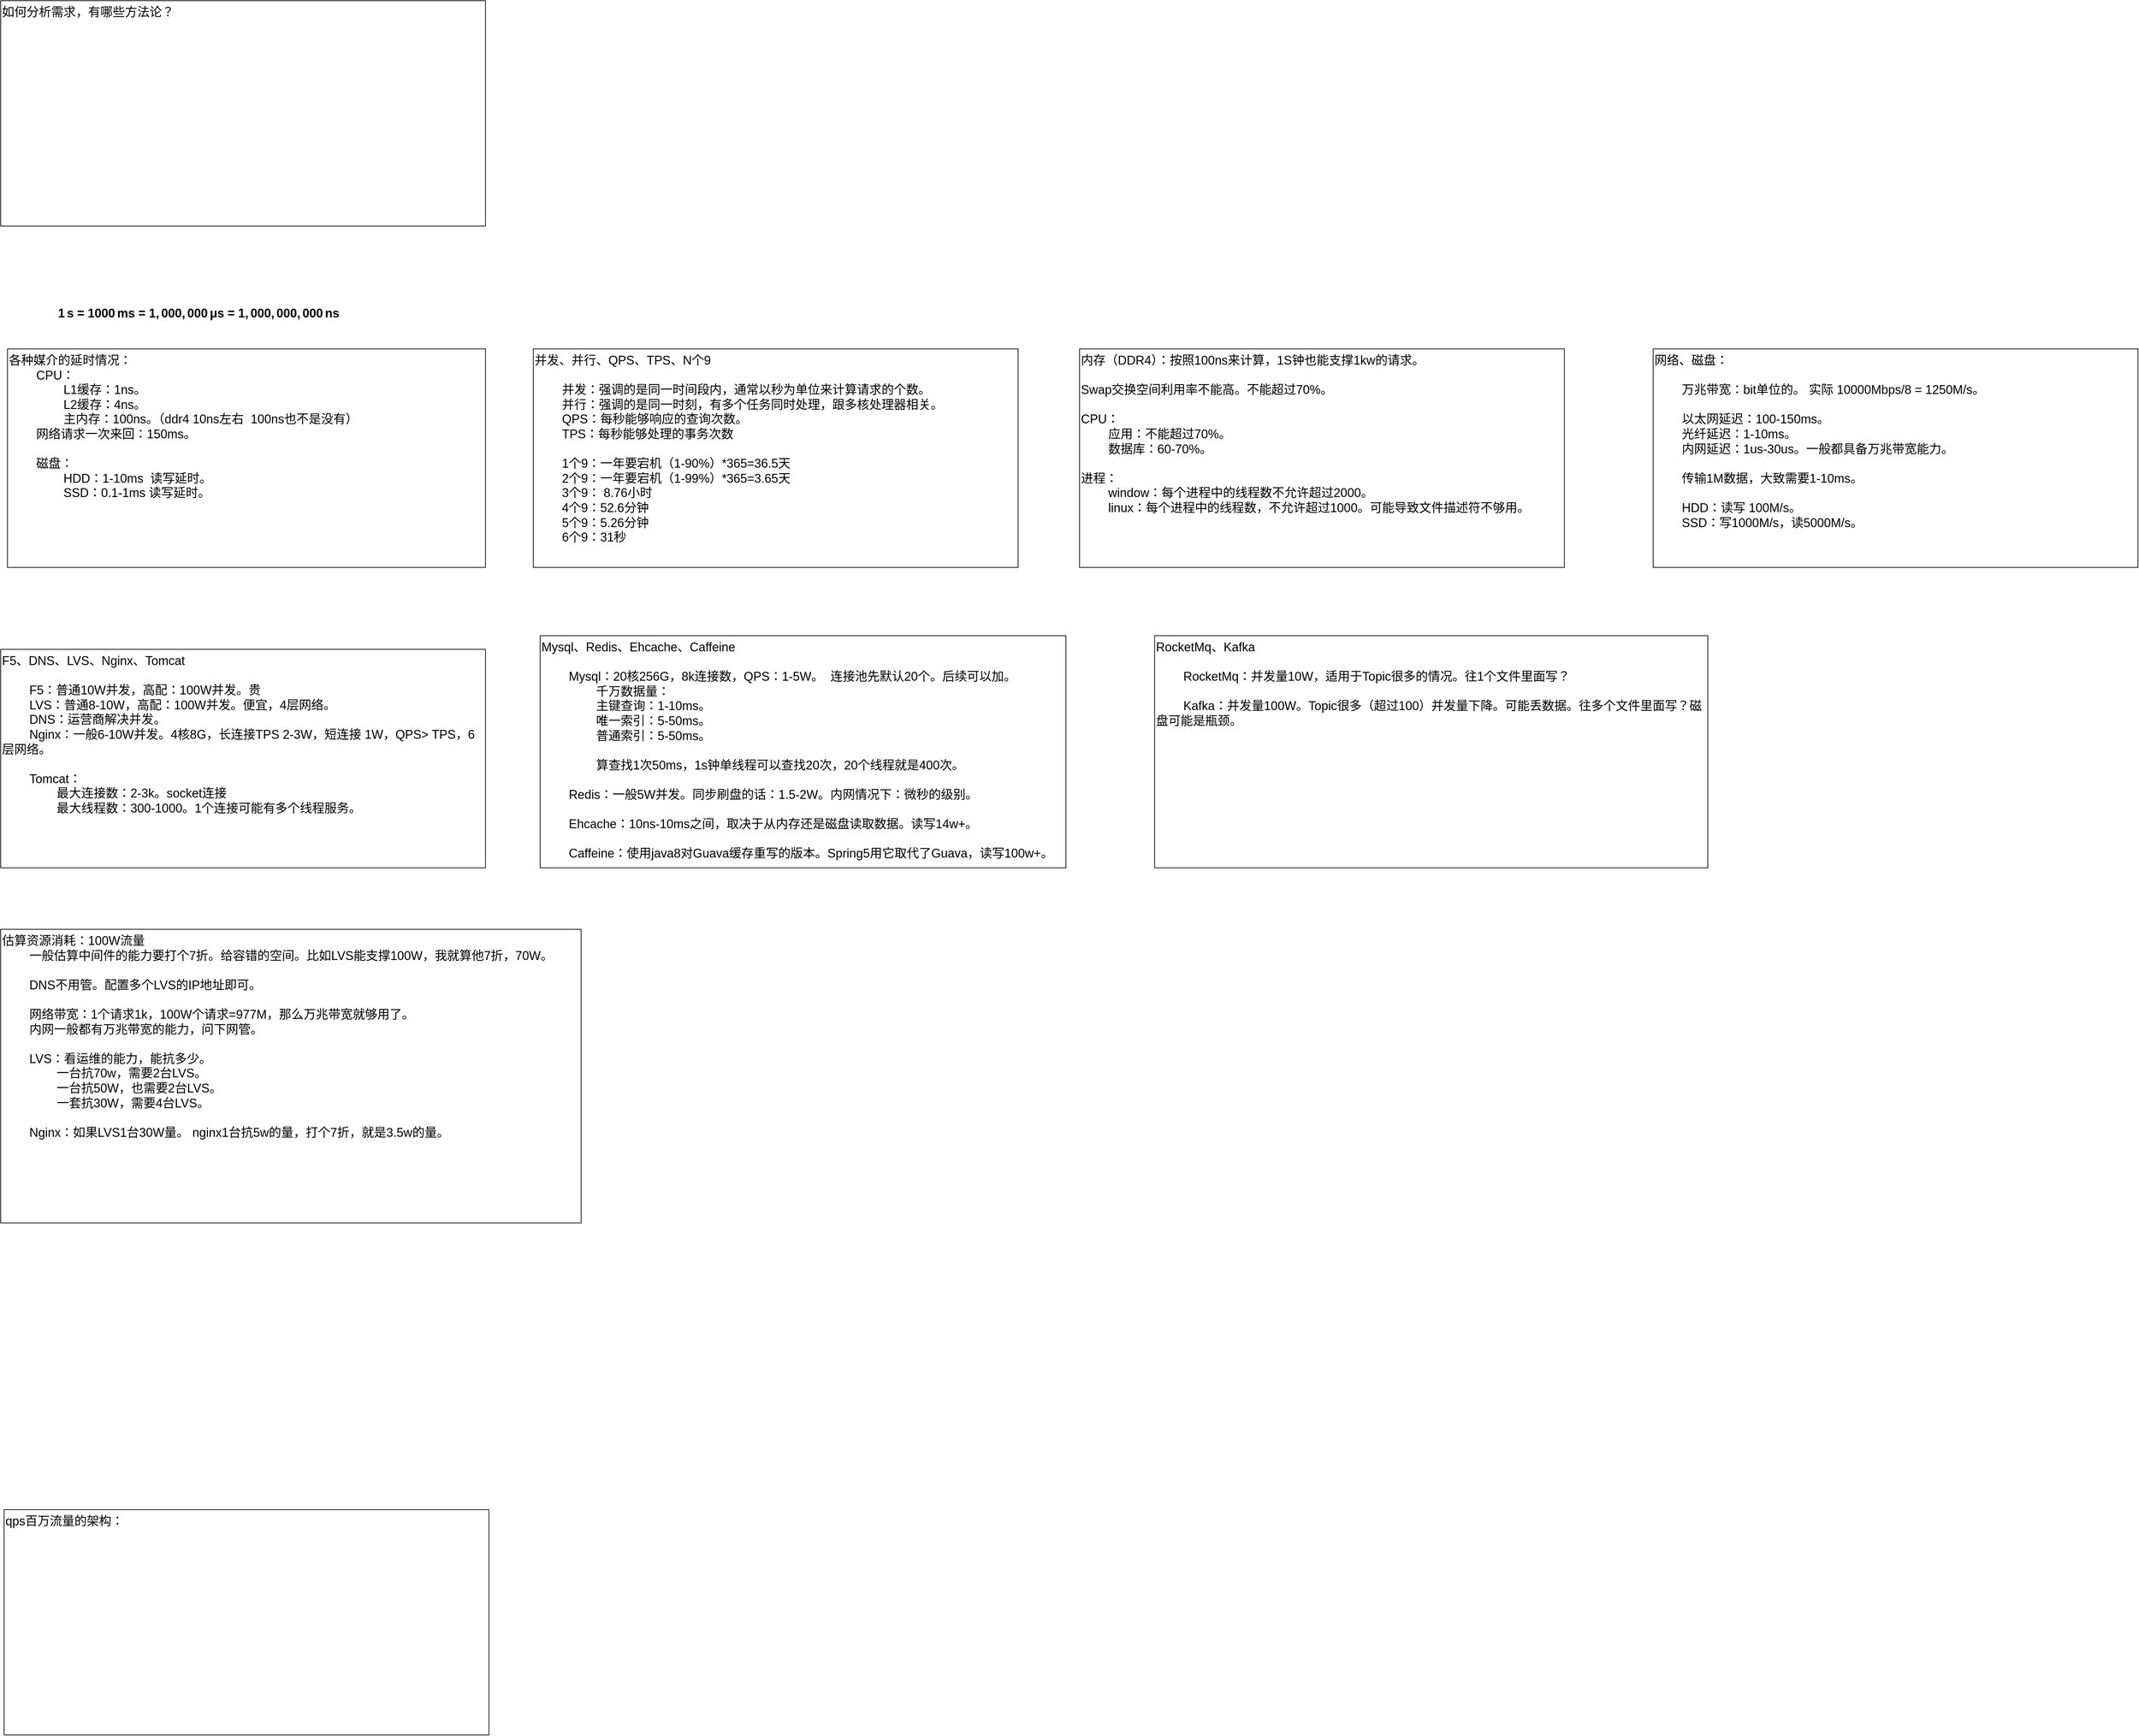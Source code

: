 <mxfile version="24.2.8" type="github">
  <diagram name="第 1 页" id="1XJYP80JxbJxhC29MnGr">
    <mxGraphModel dx="2390" dy="2412" grid="1" gridSize="10" guides="1" tooltips="1" connect="1" arrows="1" fold="1" page="1" pageScale="1" pageWidth="827" pageHeight="1169" math="0" shadow="0">
      <root>
        <mxCell id="0" />
        <mxCell id="1" parent="0" />
        <mxCell id="E5HeOITvc19GQo7BnL5s-1" value="qps百万流量的架构：&lt;div&gt;&lt;br&gt;&lt;/div&gt;&lt;div&gt;&lt;span style=&quot;white-space: pre;&quot;&gt;&#x9;&lt;/span&gt;&lt;br&gt;&lt;/div&gt;" style="rounded=0;whiteSpace=wrap;html=1;fontSize=18;verticalAlign=top;align=left;" vertex="1" parent="1">
          <mxGeometry x="115" y="1340" width="710" height="330" as="geometry" />
        </mxCell>
        <mxCell id="E5HeOITvc19GQo7BnL5s-2" value="各种媒介的延时情况：&lt;div&gt;&lt;span style=&quot;white-space: pre;&quot;&gt;&#x9;&lt;/span&gt;CPU：&lt;br&gt;&lt;/div&gt;&lt;div&gt;&lt;span style=&quot;white-space: pre;&quot;&gt;&#x9;&lt;/span&gt;&lt;span style=&quot;white-space: pre;&quot;&gt;&#x9;&lt;/span&gt;L1缓存：1ns。&lt;br&gt;&lt;/div&gt;&lt;div&gt;&lt;span style=&quot;white-space: pre;&quot;&gt;&#x9;&lt;/span&gt;&lt;span style=&quot;white-space: pre;&quot;&gt;&#x9;&lt;/span&gt;L2缓存：4ns。&lt;br&gt;&lt;/div&gt;&lt;div&gt;&lt;span style=&quot;white-space: pre;&quot;&gt;&#x9;&lt;/span&gt;&lt;span style=&quot;white-space: pre;&quot;&gt;&#x9;&lt;/span&gt;主内存：100ns。（ddr4 10ns左右&amp;nbsp; 100ns也不是没有）&lt;br&gt;&lt;/div&gt;&lt;div&gt;&lt;span style=&quot;white-space: pre;&quot;&gt;&#x9;&lt;/span&gt;网络请求一次来回：150ms。&lt;br&gt;&lt;/div&gt;&lt;div&gt;&lt;br&gt;&lt;/div&gt;&lt;div&gt;&lt;span style=&quot;white-space: pre;&quot;&gt;&#x9;&lt;/span&gt;磁盘：&lt;br&gt;&lt;/div&gt;&lt;div&gt;&lt;span style=&quot;white-space: pre;&quot;&gt;&#x9;&lt;/span&gt;&lt;span style=&quot;white-space: pre;&quot;&gt;&#x9;&lt;/span&gt;HDD：1-10ms&amp;nbsp; 读写延时。&lt;br&gt;&lt;/div&gt;&lt;div&gt;&lt;span style=&quot;white-space: pre;&quot;&gt;&#x9;&lt;/span&gt;&lt;span style=&quot;white-space: pre;&quot;&gt;&#x9;&lt;/span&gt;SSD：0.1-1ms 读写延时。&lt;br&gt;&lt;/div&gt;&lt;div&gt;&lt;br&gt;&lt;/div&gt;" style="rounded=0;whiteSpace=wrap;html=1;fontSize=18;verticalAlign=top;align=left;" vertex="1" parent="1">
          <mxGeometry x="120" y="-360" width="700" height="320" as="geometry" />
        </mxCell>
        <mxCell id="E5HeOITvc19GQo7BnL5s-3" value="如何分析需求，有哪些方法论？" style="rounded=0;whiteSpace=wrap;html=1;fontSize=18;verticalAlign=top;align=left;" vertex="1" parent="1">
          <mxGeometry x="110" y="-870" width="710" height="330" as="geometry" />
        </mxCell>
        <mxCell id="E5HeOITvc19GQo7BnL5s-4" value="&lt;span class=&quot;math math-inline&quot; style=&quot;font-size: 18px;&quot;&gt;&lt;span class=&quot;katex&quot; style=&quot;font-size: 18px;&quot;&gt;&lt;span class=&quot;katex-html&quot; aria-hidden=&quot;true&quot; style=&quot;font-size: 18px;&quot;&gt;&lt;span class=&quot;base&quot; style=&quot;font-size: 18px;&quot;&gt;&lt;span class=&quot;mord&quot; style=&quot;font-size: 18px;&quot;&gt;1&lt;/span&gt;&lt;span class=&quot;mspace&quot; style=&quot;margin-right: 0.167em; font-size: 18px;&quot;&gt;&lt;/span&gt;&lt;span class=&quot;mord mathnormal&quot; style=&quot;font-size: 18px;&quot;&gt;s&lt;/span&gt;&lt;span class=&quot;mspace&quot; style=&quot;margin-right: 0.278em; font-size: 18px;&quot;&gt;&lt;/span&gt;&lt;span class=&quot;mrel&quot; style=&quot;font-size: 18px;&quot;&gt;=&lt;/span&gt;&lt;span class=&quot;mspace&quot; style=&quot;margin-right: 0.278em; font-size: 18px;&quot;&gt;&lt;/span&gt;&lt;/span&gt;&lt;span class=&quot;base&quot; style=&quot;font-size: 18px;&quot;&gt;&lt;span class=&quot;strut&quot; style=&quot;height: 0.644em; font-size: 18px;&quot;&gt;&lt;/span&gt;&lt;span class=&quot;mord&quot; style=&quot;font-size: 18px;&quot;&gt;1000&lt;/span&gt;&lt;span class=&quot;mspace&quot; style=&quot;margin-right: 0.167em; font-size: 18px;&quot;&gt;&lt;/span&gt;&lt;span class=&quot;mord mathnormal&quot; style=&quot;font-size: 18px;&quot;&gt;m&lt;/span&gt;&lt;span class=&quot;mord mathnormal&quot; style=&quot;font-size: 18px;&quot;&gt;s&lt;/span&gt;&lt;span class=&quot;mspace&quot; style=&quot;margin-right: 0.278em; font-size: 18px;&quot;&gt;&lt;/span&gt;&lt;span class=&quot;mrel&quot; style=&quot;font-size: 18px;&quot;&gt;=&lt;/span&gt;&lt;span class=&quot;mspace&quot; style=&quot;margin-right: 0.278em; font-size: 18px;&quot;&gt;&lt;/span&gt;&lt;/span&gt;&lt;span class=&quot;base&quot; style=&quot;font-size: 18px;&quot;&gt;&lt;span class=&quot;strut&quot; style=&quot;height: 0.839em; vertical-align: -0.194em; font-size: 18px;&quot;&gt;&lt;/span&gt;&lt;span class=&quot;mord&quot; style=&quot;font-size: 18px;&quot;&gt;1&lt;/span&gt;&lt;span class=&quot;mpunct&quot; style=&quot;font-size: 18px;&quot;&gt;,&lt;/span&gt;&lt;span class=&quot;mspace&quot; style=&quot;margin-right: 0.167em; font-size: 18px;&quot;&gt;&lt;/span&gt;&lt;span class=&quot;mord&quot; style=&quot;font-size: 18px;&quot;&gt;000&lt;/span&gt;&lt;span class=&quot;mpunct&quot; style=&quot;font-size: 18px;&quot;&gt;,&lt;/span&gt;&lt;span class=&quot;mspace&quot; style=&quot;margin-right: 0.167em; font-size: 18px;&quot;&gt;&lt;/span&gt;&lt;span class=&quot;mord&quot; style=&quot;font-size: 18px;&quot;&gt;000&lt;/span&gt;&lt;span class=&quot;mspace&quot; style=&quot;margin-right: 0.167em; font-size: 18px;&quot;&gt;&lt;/span&gt;&lt;span class=&quot;mord mathnormal&quot; style=&quot;font-size: 18px;&quot;&gt;μ&lt;/span&gt;&lt;span class=&quot;mord mathnormal&quot; style=&quot;font-size: 18px;&quot;&gt;s&lt;/span&gt;&lt;span class=&quot;mspace&quot; style=&quot;margin-right: 0.278em; font-size: 18px;&quot;&gt;&lt;/span&gt;&lt;span class=&quot;mrel&quot; style=&quot;font-size: 18px;&quot;&gt;=&lt;/span&gt;&lt;span class=&quot;mspace&quot; style=&quot;margin-right: 0.278em; font-size: 18px;&quot;&gt;&lt;/span&gt;&lt;/span&gt;&lt;span class=&quot;base&quot; style=&quot;font-size: 18px;&quot;&gt;&lt;span class=&quot;strut&quot; style=&quot;height: 0.839em; vertical-align: -0.194em; font-size: 18px;&quot;&gt;&lt;/span&gt;&lt;span class=&quot;mord&quot; style=&quot;font-size: 18px;&quot;&gt;1&lt;/span&gt;&lt;span class=&quot;mpunct&quot; style=&quot;font-size: 18px;&quot;&gt;,&lt;/span&gt;&lt;span class=&quot;mspace&quot; style=&quot;margin-right: 0.167em; font-size: 18px;&quot;&gt;&lt;/span&gt;&lt;span class=&quot;mord&quot; style=&quot;font-size: 18px;&quot;&gt;000&lt;/span&gt;&lt;span class=&quot;mpunct&quot; style=&quot;font-size: 18px;&quot;&gt;,&lt;/span&gt;&lt;span class=&quot;mspace&quot; style=&quot;margin-right: 0.167em; font-size: 18px;&quot;&gt;&lt;/span&gt;&lt;span class=&quot;mord&quot; style=&quot;font-size: 18px;&quot;&gt;000&lt;/span&gt;&lt;span class=&quot;mpunct&quot; style=&quot;font-size: 18px;&quot;&gt;,&lt;/span&gt;&lt;span class=&quot;mspace&quot; style=&quot;margin-right: 0.167em; font-size: 18px;&quot;&gt;&lt;/span&gt;&lt;span class=&quot;mord&quot; style=&quot;font-size: 18px;&quot;&gt;000&lt;/span&gt;&lt;span class=&quot;mspace&quot; style=&quot;margin-right: 0.167em; font-size: 18px;&quot;&gt;&lt;/span&gt;&lt;span class=&quot;mord mathnormal&quot; style=&quot;font-size: 18px;&quot;&gt;n&lt;/span&gt;&lt;span class=&quot;mord mathnormal&quot; style=&quot;font-size: 18px;&quot;&gt;s&lt;/span&gt;&lt;/span&gt;&lt;/span&gt;&lt;/span&gt;&lt;/span&gt;" style="text;html=1;align=center;verticalAlign=middle;whiteSpace=wrap;rounded=0;fontSize=18;fontStyle=1" vertex="1" parent="1">
          <mxGeometry x="180" y="-430" width="440" height="40" as="geometry" />
        </mxCell>
        <mxCell id="E5HeOITvc19GQo7BnL5s-5" value="&lt;div&gt;并发、并行、QPS、TPS、N个9&lt;/div&gt;&lt;div&gt;&lt;span style=&quot;white-space: pre;&quot;&gt;&#x9;&lt;/span&gt;&lt;br&gt;&lt;/div&gt;&lt;div&gt;&lt;span style=&quot;white-space: pre;&quot;&gt;&#x9;&lt;/span&gt;并发：强调的是同一时间段内，通常以秒为单位来计算请求的个数。&lt;br&gt;&lt;/div&gt;&lt;div&gt;&lt;span style=&quot;white-space: pre;&quot;&gt;&#x9;&lt;/span&gt;并行：强调的是同一时刻，有多个任务同时处理，跟多核处理器相关。&lt;br&gt;&lt;/div&gt;&lt;div&gt;&lt;span style=&quot;white-space: pre;&quot;&gt;&#x9;&lt;/span&gt;QPS：每秒能够响应的查询次数。&lt;br&gt;&lt;/div&gt;&lt;div&gt;&lt;span style=&quot;white-space: pre;&quot;&gt;&#x9;&lt;/span&gt;TPS：每秒能够处理的事务次数&lt;br&gt;&lt;/div&gt;&lt;div&gt;&lt;span style=&quot;white-space: pre;&quot;&gt;&#x9;&lt;/span&gt;&lt;br&gt;&lt;/div&gt;&lt;div&gt;&lt;span style=&quot;white-space: pre;&quot;&gt;&#x9;&lt;/span&gt;1个9：一年要宕机（1-90%）*365=36.5天&lt;br&gt;&lt;/div&gt;&lt;div&gt;&lt;span style=&quot;white-space: pre;&quot;&gt;&#x9;&lt;/span&gt;2个9：一年要宕机（1-99%）*365=3.65天&lt;br&gt;&lt;/div&gt;&lt;div&gt;&lt;span style=&quot;white-space: pre;&quot;&gt;&#x9;&lt;/span&gt;3个9： 8.76小时&lt;br&gt;&lt;/div&gt;&lt;div&gt;&lt;span style=&quot;white-space: pre;&quot;&gt;&#x9;&lt;/span&gt;4个9：52.6分钟&lt;br&gt;&lt;/div&gt;&lt;div&gt;&lt;span style=&quot;white-space: pre;&quot;&gt;&#x9;&lt;/span&gt;5个9：5.26分钟&lt;br&gt;&lt;/div&gt;&lt;div&gt;&lt;span style=&quot;white-space: pre;&quot;&gt;&#x9;&lt;/span&gt;6个9：31秒&lt;br&gt;&lt;/div&gt;" style="rounded=0;whiteSpace=wrap;html=1;fontSize=18;verticalAlign=top;align=left;" vertex="1" parent="1">
          <mxGeometry x="890" y="-360" width="710" height="320" as="geometry" />
        </mxCell>
        <mxCell id="E5HeOITvc19GQo7BnL5s-6" value="&lt;div&gt;内存（DDR4）：按照100ns来计算，1S钟也能支撑1kw的请求。&lt;/div&gt;&lt;div&gt;&lt;br&gt;&lt;/div&gt;&lt;div&gt;Swap交换空间利用率不能高。不能超过70%。&lt;/div&gt;&lt;div&gt;&lt;br&gt;&lt;/div&gt;&lt;div&gt;CPU：&lt;/div&gt;&lt;div&gt;&lt;span style=&quot;white-space: pre;&quot;&gt;&#x9;&lt;/span&gt;应用：不能超过70%。&lt;br&gt;&lt;/div&gt;&lt;div&gt;&lt;span style=&quot;white-space: pre;&quot;&gt;&#x9;&lt;/span&gt;数据库：60-70%。&lt;br&gt;&lt;/div&gt;&lt;div&gt;&lt;br&gt;&lt;/div&gt;&lt;div&gt;进程：&lt;/div&gt;&lt;div&gt;&lt;span style=&quot;white-space: pre;&quot;&gt;&#x9;&lt;/span&gt;window：每个进程中的线程数不允许超过2000。&lt;/div&gt;&lt;div&gt;&lt;span style=&quot;white-space: pre;&quot;&gt;&#x9;&lt;/span&gt;linux：每个进程中的线程数，不允许超过1000。可能导致文件描述符不够用。&lt;br&gt;&lt;/div&gt;&lt;div&gt;&lt;br&gt;&lt;/div&gt;" style="rounded=0;whiteSpace=wrap;html=1;fontSize=18;verticalAlign=top;align=left;" vertex="1" parent="1">
          <mxGeometry x="1690" y="-360" width="710" height="320" as="geometry" />
        </mxCell>
        <mxCell id="E5HeOITvc19GQo7BnL5s-7" value="&lt;div&gt;网络、磁盘：&lt;/div&gt;&lt;div&gt;&lt;br&gt;&lt;/div&gt;&lt;div&gt;&lt;span style=&quot;white-space: pre;&quot;&gt;&#x9;&lt;/span&gt;万兆带宽：bit单位的。 实际 10000Mbps/8 = 1250M/s。&lt;br&gt;&lt;/div&gt;&lt;div&gt;&lt;br&gt;&lt;/div&gt;&lt;div&gt;&lt;span style=&quot;white-space: pre;&quot;&gt;&#x9;&lt;/span&gt;以太网延迟：100-150ms。&lt;br&gt;&lt;/div&gt;&lt;div&gt;&lt;span style=&quot;white-space: pre;&quot;&gt;&#x9;&lt;/span&gt;光纤延迟：1-10ms。&lt;br&gt;&lt;/div&gt;&lt;div&gt;&lt;span style=&quot;white-space: pre;&quot;&gt;&#x9;&lt;/span&gt;内网延迟：1us-30us。一般都具备万兆带宽能力。&lt;br&gt;&lt;/div&gt;&lt;div&gt;&lt;span style=&quot;white-space: pre;&quot;&gt;&#x9;&lt;/span&gt;&lt;br&gt;&lt;/div&gt;&lt;div&gt;&lt;span style=&quot;white-space: pre;&quot;&gt;&#x9;&lt;/span&gt;传输1M数据，大致需要1-10ms。&lt;br&gt;&lt;/div&gt;&lt;div&gt;&lt;br&gt;&lt;/div&gt;&lt;div&gt;&lt;span style=&quot;white-space: pre;&quot;&gt;&#x9;&lt;/span&gt;HDD：读写 100M/s。&lt;br&gt;&lt;/div&gt;&lt;div&gt;&lt;span style=&quot;white-space: pre;&quot;&gt;&#x9;&lt;/span&gt;SSD：写1000M/s，读5000M/s。&lt;br&gt;&lt;/div&gt;&lt;div&gt;&lt;br&gt;&lt;/div&gt;" style="rounded=0;whiteSpace=wrap;html=1;fontSize=18;verticalAlign=top;align=left;" vertex="1" parent="1">
          <mxGeometry x="2530" y="-360" width="710" height="320" as="geometry" />
        </mxCell>
        <mxCell id="E5HeOITvc19GQo7BnL5s-8" value="&lt;div&gt;F5、DNS、LVS、Nginx、Tomcat&lt;/div&gt;&lt;div&gt;&lt;br&gt;&lt;/div&gt;&lt;div&gt;&lt;span style=&quot;white-space: pre;&quot;&gt;&#x9;&lt;/span&gt;F5：普通10W并发，高配：100W并发。贵&lt;br&gt;&lt;/div&gt;&lt;div&gt;&lt;span style=&quot;white-space: pre;&quot;&gt;&#x9;&lt;/span&gt;LVS：普通8-10W，高配：100W并发。便宜，4层网络。&lt;br&gt;&lt;/div&gt;&lt;div&gt;&lt;span style=&quot;white-space: pre;&quot;&gt;&#x9;&lt;/span&gt;DNS：运营商解决并发。&lt;br&gt;&lt;/div&gt;&lt;div&gt;&lt;span style=&quot;white-space: pre;&quot;&gt;&#x9;&lt;/span&gt;Nginx：一般6-10W并发。4核8G，长连接TPS 2-3W，短连接 1W，QPS&amp;gt; TPS，6层网络。&lt;br&gt;&lt;/div&gt;&lt;div&gt;&lt;br&gt;&lt;/div&gt;&lt;div&gt;&lt;span style=&quot;white-space: pre;&quot;&gt;&#x9;&lt;/span&gt;Tomcat：&lt;br&gt;&lt;/div&gt;&lt;div&gt;&lt;span style=&quot;white-space: pre;&quot;&gt;&#x9;&lt;/span&gt;&lt;span style=&quot;white-space: pre;&quot;&gt;&#x9;&lt;/span&gt;最大连接数：2-3k。socket连接&lt;br&gt;&lt;/div&gt;&lt;div&gt;&lt;span style=&quot;white-space: pre;&quot;&gt;&#x9;&lt;/span&gt;&lt;span style=&quot;white-space: pre;&quot;&gt;&#x9;&lt;/span&gt;最大线程数：300-1000。1个连接可能有多个线程服务。&lt;br&gt;&lt;/div&gt;&lt;div&gt;&lt;span style=&quot;white-space: pre;&quot;&gt;&#x9;&lt;/span&gt;&lt;span style=&quot;white-space: pre;&quot;&gt;&#x9;&lt;/span&gt;&lt;br&gt;&lt;/div&gt;" style="rounded=0;whiteSpace=wrap;html=1;fontSize=18;verticalAlign=top;align=left;" vertex="1" parent="1">
          <mxGeometry x="110" y="80" width="710" height="320" as="geometry" />
        </mxCell>
        <mxCell id="E5HeOITvc19GQo7BnL5s-9" value="&lt;div&gt;Mysql、Redis、Ehcache、Caffeine&lt;/div&gt;&lt;div&gt;&lt;br&gt;&lt;/div&gt;&lt;div&gt;&lt;span style=&quot;white-space: pre;&quot;&gt;&#x9;&lt;/span&gt;Mysql：20核256G，8k连接数，QPS：1-5W。&amp;nbsp; 连接池先默认20个。后续可以加。&lt;br&gt;&lt;/div&gt;&lt;div&gt;&lt;span style=&quot;white-space: pre;&quot;&gt;&lt;span style=&quot;white-space: pre;&quot;&gt;&#x9;&lt;span style=&quot;white-space: pre;&quot;&gt;&#x9;&lt;/span&gt;千万&lt;/span&gt;数据量：&#x9;&lt;/span&gt;&lt;span style=&quot;white-space: pre;&quot;&gt;&#x9;&lt;/span&gt;&lt;/div&gt;&lt;div&gt;&lt;span style=&quot;white-space: pre;&quot;&gt;&#x9;&lt;/span&gt;&lt;span style=&quot;white-space: pre;&quot;&gt;&#x9;&lt;/span&gt;主键查询：1-10ms。&lt;br&gt;&lt;/div&gt;&lt;div&gt;&lt;span style=&quot;white-space: pre;&quot;&gt;&#x9;&lt;/span&gt;&lt;span style=&quot;white-space: pre;&quot;&gt;&#x9;&lt;/span&gt;唯一索引：5-50ms。&lt;br&gt;&lt;/div&gt;&lt;div&gt;&lt;span style=&quot;white-space: pre;&quot;&gt;&#x9;&lt;/span&gt;&lt;span style=&quot;white-space: pre;&quot;&gt;&#x9;&lt;/span&gt;普通索引：5-50ms。&lt;br&gt;&lt;/div&gt;&lt;div&gt;&lt;br&gt;&lt;/div&gt;&lt;div&gt;&lt;span style=&quot;white-space: pre;&quot;&gt;&lt;span style=&quot;white-space: pre;&quot;&gt;&#x9;&lt;/span&gt;&lt;span style=&quot;white-space: pre;&quot;&gt;&#x9;&lt;/span&gt;算查找1次50ms，1s钟单线程可以查找20次，20个线程就是400次。&#x9;&lt;/span&gt;&lt;br&gt;&lt;/div&gt;&lt;div&gt;&lt;br&gt;&lt;/div&gt;&lt;div&gt;&lt;span style=&quot;white-space: pre;&quot;&gt;&#x9;&lt;/span&gt;Redis：一般5W并发。同步刷盘的话：1.5-2W。内网情况下：微秒的级别。&lt;br&gt;&lt;/div&gt;&lt;div&gt;&lt;br&gt;&lt;/div&gt;&lt;div&gt;&lt;span style=&quot;white-space: pre;&quot;&gt;&#x9;&lt;/span&gt;Ehcache：10ns-10ms之间，取决于从内存还是磁盘读取数据。读写14w+。&lt;br&gt;&lt;/div&gt;&lt;div&gt;&lt;br&gt;&lt;/div&gt;&lt;div&gt;&lt;span style=&quot;white-space: pre;&quot;&gt;&#x9;&lt;/span&gt;Caffeine：使用java8对Guava缓存重写的版本。Spring5用它取代了Guava，读写100w+。&lt;br&gt;&lt;/div&gt;" style="rounded=0;whiteSpace=wrap;html=1;fontSize=18;verticalAlign=top;align=left;" vertex="1" parent="1">
          <mxGeometry x="900" y="60" width="770" height="340" as="geometry" />
        </mxCell>
        <mxCell id="E5HeOITvc19GQo7BnL5s-10" value="&lt;div&gt;RocketMq、Kafka&lt;/div&gt;&lt;div&gt;&lt;br&gt;&lt;/div&gt;&lt;div&gt;&lt;span style=&quot;white-space: pre;&quot;&gt;&#x9;&lt;/span&gt;RocketMq：并发量10W，适用于Topic很多的情况。往1个文件里面写？&lt;br&gt;&lt;/div&gt;&lt;div&gt;&lt;br&gt;&lt;/div&gt;&lt;div&gt;&lt;span style=&quot;white-space: pre;&quot;&gt;&#x9;&lt;/span&gt;Kafka：并发量100W。Topic很多（超过100）并发量下降。可能丢数据。往多个文件里面写？磁盘可能是瓶颈。&lt;br&gt;&lt;/div&gt;" style="rounded=0;whiteSpace=wrap;html=1;fontSize=18;verticalAlign=top;align=left;" vertex="1" parent="1">
          <mxGeometry x="1800" y="60" width="810" height="340" as="geometry" />
        </mxCell>
        <mxCell id="E5HeOITvc19GQo7BnL5s-13" value="&lt;div&gt;估算资源消耗：100W流量&lt;/div&gt;&lt;div&gt;&lt;span style=&quot;white-space: normal;&quot;&gt;&lt;span style=&quot;white-space:pre&quot;&gt;&#x9;&lt;/span&gt;一般估算中间件的能力要打个7折。给容错的空间。比如LVS能支撑100W，我就算他7折，70W。&lt;span style=&quot;white-space:pre&quot;&gt;&#x9;&lt;/span&gt;&lt;/span&gt;&lt;/div&gt;&lt;div&gt;&lt;br&gt;&lt;/div&gt;&lt;div&gt;&lt;span style=&quot;white-space: normal;&quot;&gt;&lt;span style=&quot;white-space:pre&quot;&gt;&#x9;&lt;/span&gt;DNS不用管。配置多个LVS的IP地址即可。&lt;/span&gt;&lt;/div&gt;&lt;div&gt;&lt;span style=&quot;white-space: normal;&quot;&gt;&lt;br&gt;&lt;/span&gt;&lt;/div&gt;&lt;div&gt;&lt;span style=&quot;white-space: normal;&quot;&gt;&lt;span style=&quot;white-space:pre&quot;&gt;&#x9;&lt;/span&gt;网络带宽：1个请求1k，100W个请求=977M，那么万兆带宽就够用了。&lt;/span&gt;&lt;/div&gt;&lt;div&gt;&lt;span style=&quot;white-space: normal;&quot;&gt;&lt;span style=&quot;white-space:pre&quot;&gt;&#x9;&lt;/span&gt;内网一般都有万兆带宽的能力，问下网管。&lt;/span&gt;&lt;/div&gt;&lt;div&gt;&lt;br&gt;&lt;/div&gt;&lt;div&gt;&lt;span style=&quot;white-space: pre;&quot;&gt;&#x9;&lt;/span&gt;LVS：看运维的能力，能抗多少。&lt;br&gt;&lt;/div&gt;&lt;div&gt;&lt;span style=&quot;white-space: pre;&quot;&gt;&#x9;&lt;/span&gt;&lt;span style=&quot;white-space: pre;&quot;&gt;&#x9;&lt;/span&gt;一台抗70w，需要2台LVS。&lt;br&gt;&lt;/div&gt;&lt;div&gt;&lt;span style=&quot;white-space: pre;&quot;&gt;&#x9;&lt;/span&gt;&lt;span style=&quot;white-space: pre;&quot;&gt;&#x9;&lt;/span&gt;一台抗50W，也需要2台LVS。&lt;br&gt;&lt;/div&gt;&lt;div&gt;&lt;span style=&quot;white-space: pre;&quot;&gt;&#x9;&lt;/span&gt;&lt;span style=&quot;white-space: pre;&quot;&gt;&#x9;&lt;/span&gt;一套抗30W，需要4台LVS。&lt;br&gt;&lt;/div&gt;&lt;div&gt;&lt;br&gt;&lt;/div&gt;&lt;div&gt;&lt;span style=&quot;white-space: pre;&quot;&gt;&#x9;&lt;/span&gt;Nginx：如果LVS1台30W量。 nginx1台抗5w的量，打个7折，就是3.5w的量。&lt;br&gt;&lt;/div&gt;&lt;div&gt;&lt;span style=&quot;white-space: pre; white-space: normal;&quot;&gt;&#x9;&lt;/span&gt;&lt;/div&gt;" style="rounded=0;whiteSpace=wrap;html=1;fontSize=18;verticalAlign=top;align=left;" vertex="1" parent="1">
          <mxGeometry x="110" y="490" width="850" height="430" as="geometry" />
        </mxCell>
      </root>
    </mxGraphModel>
  </diagram>
</mxfile>
